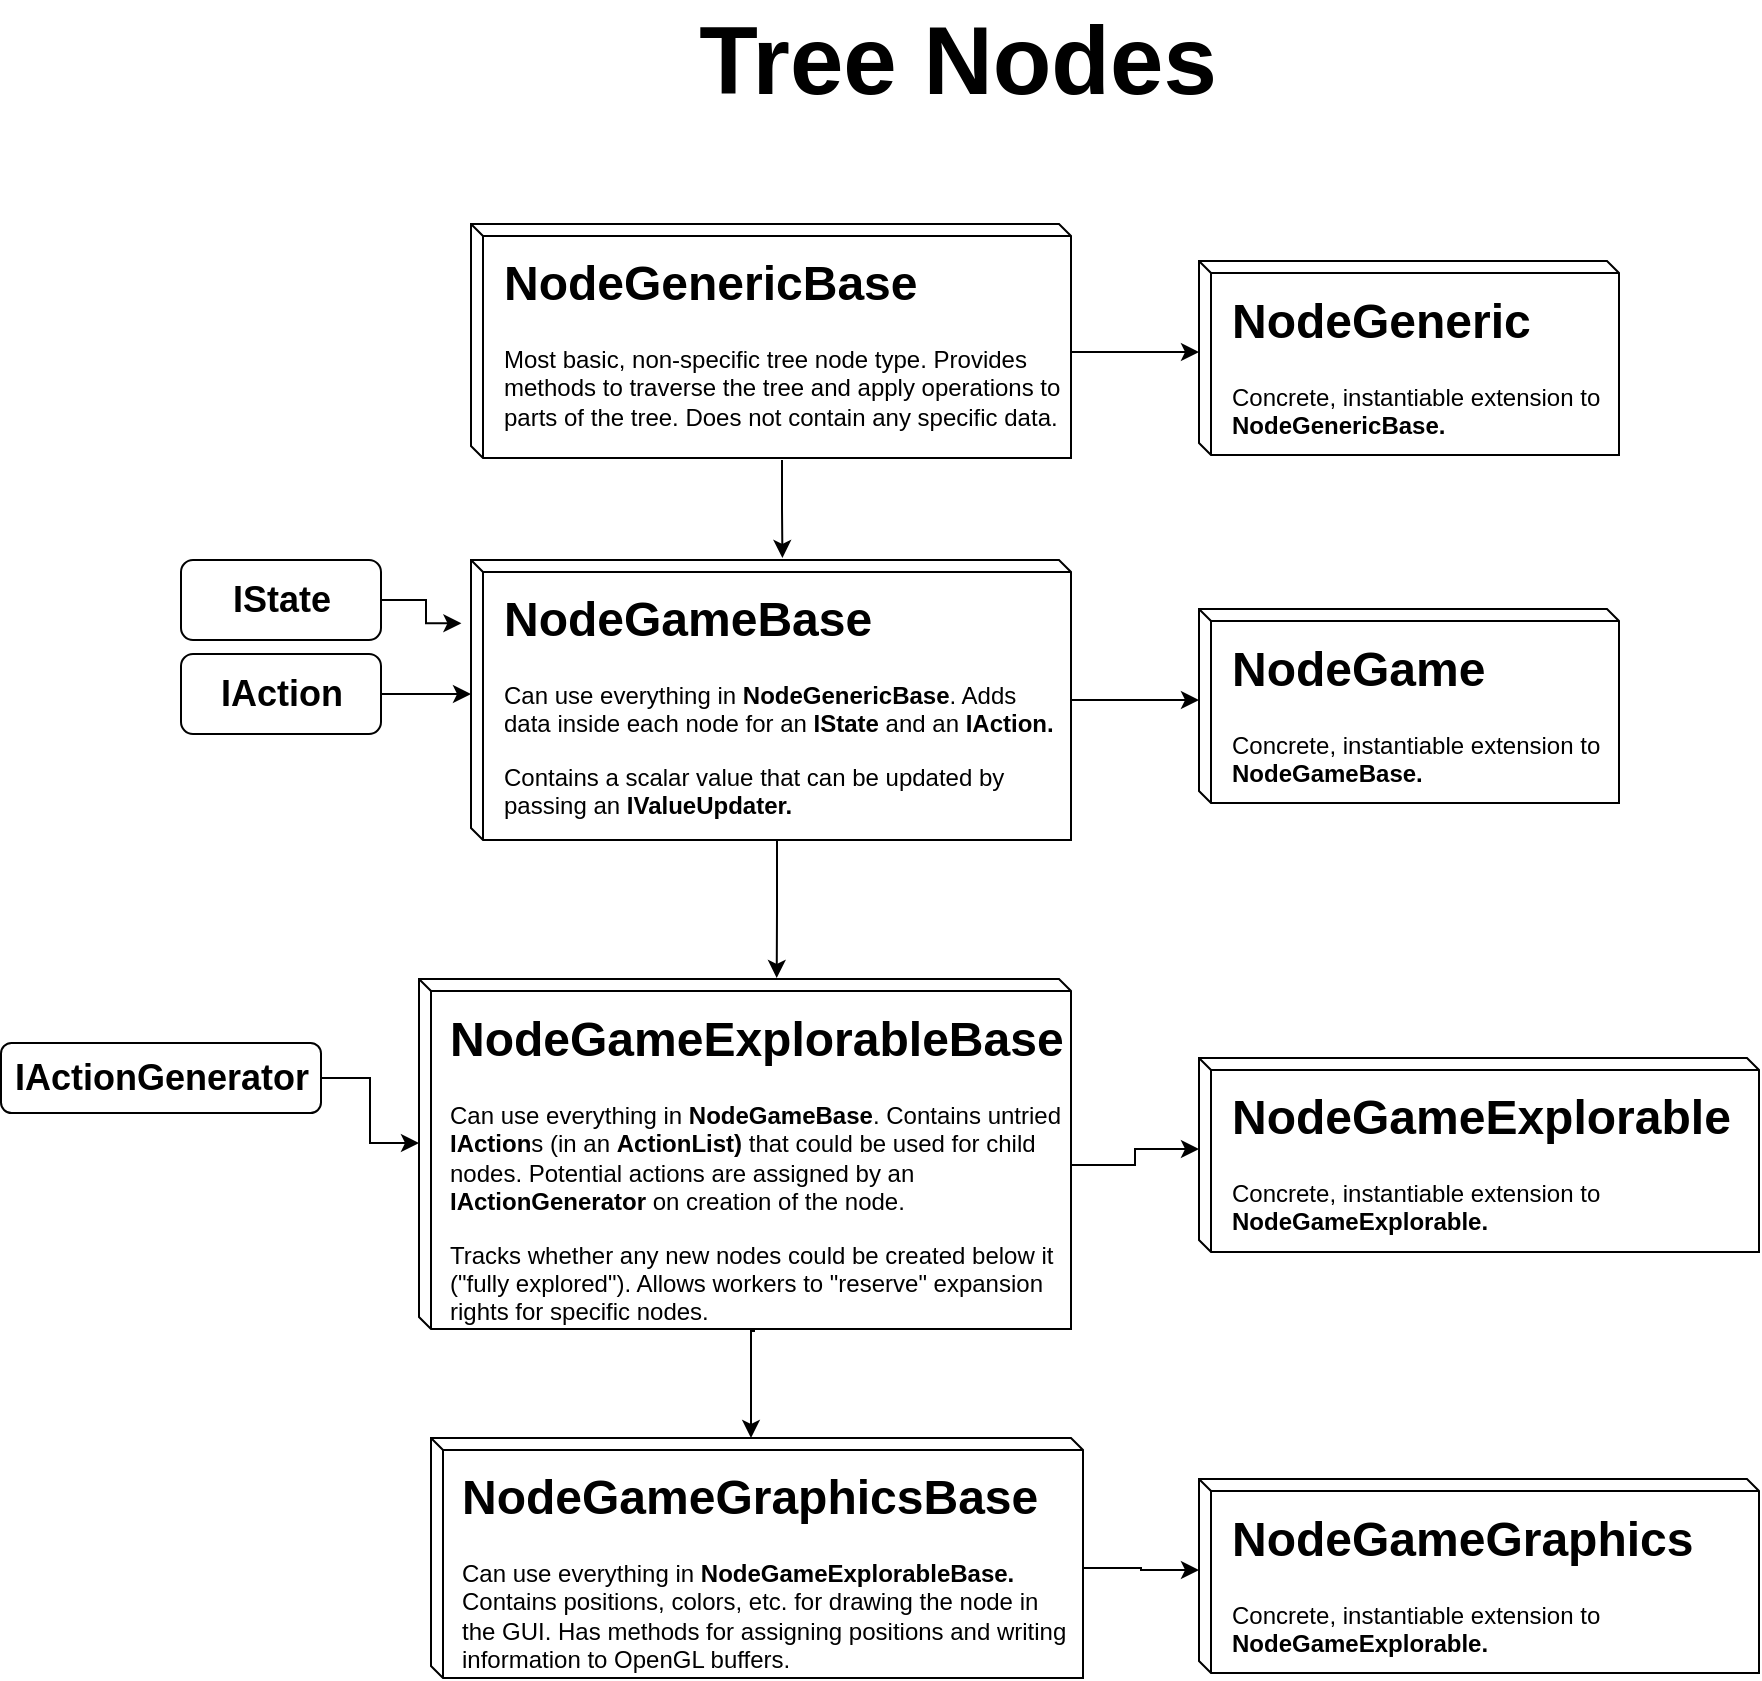 <mxfile version="11.2.4" type="device" pages="1"><diagram id="ZeabwltmMcX09_HT7YaN" name="Page-1"><mxGraphModel dx="3431" dy="3340" grid="1" gridSize="10" guides="1" tooltips="1" connect="1" arrows="1" fold="1" page="1" pageScale="1" pageWidth="291" pageHeight="413" math="0" shadow="0"><root><mxCell id="0"/><mxCell id="1" parent="0"/><mxCell id="GgHvTnJwA0BPT33r0-9e-1" style="edgeStyle=orthogonalEdgeStyle;rounded=0;orthogonalLoop=1;jettySize=auto;html=1;exitX=0;exitY=0;exitDx=153;exitDy=140;exitPerimeter=0;" edge="1" parent="1" source="GgHvTnJwA0BPT33r0-9e-2"><mxGeometry relative="1" as="geometry"><mxPoint x="233.357" y="564.0" as="targetPoint"/><mxPoint x="233.357" y="500.429" as="sourcePoint"/></mxGeometry></mxCell><mxCell id="GgHvTnJwA0BPT33r0-9e-2" value="" style="shape=cube;whiteSpace=wrap;html=1;boundedLbl=1;backgroundOutline=1;size=6;" vertex="1" parent="1"><mxGeometry x="80.5" y="355" width="300" height="140" as="geometry"/></mxCell><mxCell id="GgHvTnJwA0BPT33r0-9e-3" style="edgeStyle=orthogonalEdgeStyle;rounded=0;orthogonalLoop=1;jettySize=auto;html=1;exitX=1;exitY=0.5;exitDx=0;exitDy=0;entryX=0;entryY=0;entryDx=0;entryDy=45.5;entryPerimeter=0;" edge="1" parent="1" source="GgHvTnJwA0BPT33r0-9e-4" target="GgHvTnJwA0BPT33r0-9e-11"><mxGeometry relative="1" as="geometry"/></mxCell><mxCell id="GgHvTnJwA0BPT33r0-9e-4" value="&lt;h1&gt;NodeGameBase&lt;/h1&gt;&lt;p&gt;Can use everything in &lt;b&gt;NodeGenericBase&lt;/b&gt;. Adds data inside each node for an &lt;b&gt;IState &lt;/b&gt;and an &lt;b&gt;IAction.&lt;/b&gt;&lt;/p&gt;&lt;p&gt;Contains a scalar value that can be updated by passing an &lt;b&gt;IValueUpdater.&lt;/b&gt;&lt;/p&gt;&lt;p&gt;&lt;b&gt;&lt;br&gt;&lt;/b&gt;&lt;/p&gt;" style="text;html=1;strokeColor=none;fillColor=none;spacing=5;spacingTop=-20;whiteSpace=wrap;overflow=hidden;rounded=0;" vertex="1" parent="1"><mxGeometry x="91.5" y="365" width="289" height="120" as="geometry"/></mxCell><mxCell id="GgHvTnJwA0BPT33r0-9e-5" value="" style="shape=cube;whiteSpace=wrap;html=1;boundedLbl=1;backgroundOutline=1;size=6;" vertex="1" parent="1"><mxGeometry x="80.5" y="187" width="300" height="117" as="geometry"/></mxCell><mxCell id="GgHvTnJwA0BPT33r0-9e-6" style="edgeStyle=orthogonalEdgeStyle;rounded=0;orthogonalLoop=1;jettySize=auto;html=1;exitX=1;exitY=0.5;exitDx=0;exitDy=0;entryX=0;entryY=0;entryDx=0;entryDy=45.5;entryPerimeter=0;" edge="1" parent="1" source="GgHvTnJwA0BPT33r0-9e-8" target="GgHvTnJwA0BPT33r0-9e-9"><mxGeometry relative="1" as="geometry"/></mxCell><mxCell id="GgHvTnJwA0BPT33r0-9e-7" style="edgeStyle=orthogonalEdgeStyle;rounded=0;orthogonalLoop=1;jettySize=auto;html=1;exitX=0.5;exitY=1;exitDx=0;exitDy=0;" edge="1" parent="1" source="GgHvTnJwA0BPT33r0-9e-8"><mxGeometry relative="1" as="geometry"><mxPoint x="236.214" y="354.0" as="targetPoint"/></mxGeometry></mxCell><mxCell id="GgHvTnJwA0BPT33r0-9e-8" value="&lt;h1&gt;NodeGenericBase&lt;/h1&gt;&lt;p&gt;Most basic, non-specific tree node type. Provides methods to traverse the tree and apply operations to parts of the tree. Does not contain any specific data.&lt;/p&gt;&lt;p&gt;&lt;b&gt;&lt;br&gt;&lt;/b&gt;&lt;/p&gt;" style="text;html=1;strokeColor=none;fillColor=none;spacing=5;spacingTop=-20;whiteSpace=wrap;overflow=hidden;rounded=0;" vertex="1" parent="1"><mxGeometry x="91.5" y="197" width="289" height="108" as="geometry"/></mxCell><mxCell id="GgHvTnJwA0BPT33r0-9e-9" value="" style="shape=cube;whiteSpace=wrap;html=1;boundedLbl=1;backgroundOutline=1;size=6;" vertex="1" parent="1"><mxGeometry x="444.5" y="205.5" width="210" height="97" as="geometry"/></mxCell><mxCell id="GgHvTnJwA0BPT33r0-9e-10" value="&lt;h1&gt;NodeGeneric&lt;/h1&gt;&lt;p&gt;Concrete, instantiable extension to &lt;b&gt;NodeGenericBase.&lt;/b&gt;&lt;/p&gt;&lt;p&gt;&lt;b&gt;&lt;br&gt;&lt;/b&gt;&lt;/p&gt;" style="text;html=1;strokeColor=none;fillColor=none;spacing=5;spacingTop=-20;whiteSpace=wrap;overflow=hidden;rounded=0;" vertex="1" parent="1"><mxGeometry x="455.5" y="215.5" width="209" height="87" as="geometry"/></mxCell><mxCell id="GgHvTnJwA0BPT33r0-9e-11" value="" style="shape=cube;whiteSpace=wrap;html=1;boundedLbl=1;backgroundOutline=1;size=6;" vertex="1" parent="1"><mxGeometry x="444.5" y="379.5" width="210" height="97" as="geometry"/></mxCell><mxCell id="GgHvTnJwA0BPT33r0-9e-12" value="&lt;h1&gt;NodeGame&lt;/h1&gt;&lt;p&gt;Concrete, instantiable extension to &lt;b&gt;NodeGameBase.&lt;/b&gt;&lt;/p&gt;&lt;p&gt;&lt;b&gt;&lt;br&gt;&lt;/b&gt;&lt;/p&gt;" style="text;html=1;strokeColor=none;fillColor=none;spacing=5;spacingTop=-20;whiteSpace=wrap;overflow=hidden;rounded=0;" vertex="1" parent="1"><mxGeometry x="455.5" y="389.5" width="209" height="87" as="geometry"/></mxCell><mxCell id="GgHvTnJwA0BPT33r0-9e-13" value="" style="shape=cube;whiteSpace=wrap;html=1;boundedLbl=1;backgroundOutline=1;size=6;" vertex="1" parent="1"><mxGeometry x="54.5" y="564.5" width="326" height="175" as="geometry"/></mxCell><mxCell id="GgHvTnJwA0BPT33r0-9e-14" style="edgeStyle=orthogonalEdgeStyle;rounded=0;orthogonalLoop=1;jettySize=auto;html=1;exitX=1;exitY=0.5;exitDx=0;exitDy=0;entryX=0;entryY=0;entryDx=0;entryDy=45.5;entryPerimeter=0;" edge="1" parent="1" source="GgHvTnJwA0BPT33r0-9e-16" target="GgHvTnJwA0BPT33r0-9e-17"><mxGeometry relative="1" as="geometry"/></mxCell><mxCell id="GgHvTnJwA0BPT33r0-9e-15" style="edgeStyle=orthogonalEdgeStyle;rounded=0;orthogonalLoop=1;jettySize=auto;html=1;exitX=0.5;exitY=1;exitDx=0;exitDy=0;entryX=0;entryY=0;entryDx=160;entryDy=0;entryPerimeter=0;" edge="1" parent="1" source="GgHvTnJwA0BPT33r0-9e-16" target="GgHvTnJwA0BPT33r0-9e-19"><mxGeometry relative="1" as="geometry"><mxPoint x="222.5" y="789.5" as="targetPoint"/><Array as="points"><mxPoint x="220.5" y="740.5"/></Array></mxGeometry></mxCell><mxCell id="GgHvTnJwA0BPT33r0-9e-16" value="&lt;h1&gt;NodeGameExplorableBase&lt;/h1&gt;&lt;p&gt;Can use everything in &lt;b&gt;NodeGameBase&lt;/b&gt;. Contains untried &lt;b&gt;IAction&lt;/b&gt;s (in an &lt;b&gt;ActionList)&amp;nbsp;&lt;/b&gt;that could be used for child nodes. Potential actions are assigned by an &lt;b&gt;IActionGenerator&lt;/b&gt;&amp;nbsp;on creation of the node.&amp;nbsp;&lt;/p&gt;&lt;p&gt;Tracks whether any new nodes could be created below it (&quot;fully explored&quot;). Allows workers to &quot;reserve&quot; expansion rights for specific nodes.&lt;/p&gt;&lt;p&gt;&lt;b&gt;&lt;br&gt;&lt;/b&gt;&lt;/p&gt;" style="text;html=1;strokeColor=none;fillColor=none;spacing=5;spacingTop=-20;whiteSpace=wrap;overflow=hidden;rounded=0;" vertex="1" parent="1"><mxGeometry x="64.5" y="574.5" width="316" height="166" as="geometry"/></mxCell><mxCell id="GgHvTnJwA0BPT33r0-9e-17" value="" style="shape=cube;whiteSpace=wrap;html=1;boundedLbl=1;backgroundOutline=1;size=6;" vertex="1" parent="1"><mxGeometry x="444.5" y="604" width="280" height="97" as="geometry"/></mxCell><mxCell id="GgHvTnJwA0BPT33r0-9e-18" value="&lt;h1&gt;NodeGameExplorable&lt;/h1&gt;&lt;p&gt;Concrete, instantiable extension to &lt;b&gt;NodeGameExplorable.&lt;/b&gt;&lt;/p&gt;&lt;p&gt;&lt;b&gt;&lt;br&gt;&lt;/b&gt;&lt;/p&gt;" style="text;html=1;strokeColor=none;fillColor=none;spacing=5;spacingTop=-20;whiteSpace=wrap;overflow=hidden;rounded=0;" vertex="1" parent="1"><mxGeometry x="455.5" y="614" width="269" height="87" as="geometry"/></mxCell><mxCell id="GgHvTnJwA0BPT33r0-9e-19" value="" style="shape=cube;whiteSpace=wrap;html=1;boundedLbl=1;backgroundOutline=1;size=6;" vertex="1" parent="1"><mxGeometry x="60.5" y="794" width="326" height="120" as="geometry"/></mxCell><mxCell id="GgHvTnJwA0BPT33r0-9e-20" style="edgeStyle=orthogonalEdgeStyle;rounded=0;orthogonalLoop=1;jettySize=auto;html=1;exitX=1;exitY=0.5;exitDx=0;exitDy=0;entryX=0;entryY=0;entryDx=0;entryDy=45.5;entryPerimeter=0;" edge="1" parent="1" source="GgHvTnJwA0BPT33r0-9e-21" target="GgHvTnJwA0BPT33r0-9e-22"><mxGeometry relative="1" as="geometry"/></mxCell><mxCell id="GgHvTnJwA0BPT33r0-9e-21" value="&lt;h1&gt;NodeGameGraphicsBase&lt;/h1&gt;&lt;p&gt;Can use everything in &lt;b&gt;NodeGameExplorableBase. &lt;/b&gt;Contains positions, colors, etc. for drawing the node in the GUI. Has methods for assigning positions and writing information to OpenGL buffers.&lt;span&gt;&amp;nbsp;&lt;/span&gt;&lt;/p&gt;&lt;p&gt;&lt;b&gt;&lt;br&gt;&lt;/b&gt;&lt;/p&gt;" style="text;html=1;strokeColor=none;fillColor=none;spacing=5;spacingTop=-20;whiteSpace=wrap;overflow=hidden;rounded=0;" vertex="1" parent="1"><mxGeometry x="70.5" y="804" width="316" height="110" as="geometry"/></mxCell><mxCell id="GgHvTnJwA0BPT33r0-9e-22" value="" style="shape=cube;whiteSpace=wrap;html=1;boundedLbl=1;backgroundOutline=1;size=6;" vertex="1" parent="1"><mxGeometry x="444.5" y="814.5" width="280" height="97" as="geometry"/></mxCell><mxCell id="GgHvTnJwA0BPT33r0-9e-23" value="&lt;h1&gt;NodeGameGraphics&lt;/h1&gt;&lt;p&gt;Concrete, instantiable extension to &lt;b&gt;NodeGameExplorable.&lt;/b&gt;&lt;/p&gt;&lt;p&gt;&lt;b&gt;&lt;br&gt;&lt;/b&gt;&lt;/p&gt;" style="text;html=1;strokeColor=none;fillColor=none;spacing=5;spacingTop=-20;whiteSpace=wrap;overflow=hidden;rounded=0;" vertex="1" parent="1"><mxGeometry x="455.5" y="824.5" width="269" height="87" as="geometry"/></mxCell><mxCell id="GgHvTnJwA0BPT33r0-9e-24" value="&lt;font style=&quot;font-size: 48px&quot;&gt;&lt;b&gt;Tree Nodes&lt;/b&gt;&lt;/font&gt;" style="text;html=1;strokeColor=none;fillColor=none;align=center;verticalAlign=middle;whiteSpace=wrap;rounded=0;" vertex="1" parent="1"><mxGeometry x="188.5" y="79.5" width="270" height="50" as="geometry"/></mxCell><mxCell id="GgHvTnJwA0BPT33r0-9e-25" style="edgeStyle=orthogonalEdgeStyle;rounded=0;orthogonalLoop=1;jettySize=auto;html=1;exitX=1;exitY=0.5;exitDx=0;exitDy=0;entryX=-0.016;entryY=0.226;entryDx=0;entryDy=0;entryPerimeter=0;" edge="1" parent="1" source="GgHvTnJwA0BPT33r0-9e-26" target="GgHvTnJwA0BPT33r0-9e-2"><mxGeometry relative="1" as="geometry"/></mxCell><mxCell id="GgHvTnJwA0BPT33r0-9e-26" value="&lt;font style=&quot;font-size: 18px&quot;&gt;&lt;b&gt;IState&lt;/b&gt;&lt;/font&gt;" style="rounded=1;whiteSpace=wrap;html=1;" vertex="1" parent="1"><mxGeometry x="-64.5" y="355" width="100" height="40" as="geometry"/></mxCell><mxCell id="GgHvTnJwA0BPT33r0-9e-27" style="edgeStyle=orthogonalEdgeStyle;rounded=0;orthogonalLoop=1;jettySize=auto;html=1;exitX=1;exitY=0.5;exitDx=0;exitDy=0;entryX=0;entryY=0;entryDx=0;entryDy=67;entryPerimeter=0;" edge="1" parent="1" source="GgHvTnJwA0BPT33r0-9e-28" target="GgHvTnJwA0BPT33r0-9e-2"><mxGeometry relative="1" as="geometry"/></mxCell><mxCell id="GgHvTnJwA0BPT33r0-9e-28" value="&lt;font style=&quot;font-size: 18px&quot;&gt;&lt;b&gt;IAction&lt;/b&gt;&lt;/font&gt;" style="rounded=1;whiteSpace=wrap;html=1;" vertex="1" parent="1"><mxGeometry x="-64.5" y="402" width="100" height="40" as="geometry"/></mxCell><mxCell id="GgHvTnJwA0BPT33r0-9e-29" style="edgeStyle=orthogonalEdgeStyle;rounded=0;orthogonalLoop=1;jettySize=auto;html=1;exitX=1;exitY=0.5;exitDx=0;exitDy=0;entryX=0;entryY=0;entryDx=0;entryDy=82;entryPerimeter=0;" edge="1" parent="1" source="GgHvTnJwA0BPT33r0-9e-30" target="GgHvTnJwA0BPT33r0-9e-13"><mxGeometry relative="1" as="geometry"/></mxCell><mxCell id="GgHvTnJwA0BPT33r0-9e-30" value="&lt;font style=&quot;font-size: 18px&quot;&gt;&lt;b&gt;IActionGenerator&lt;/b&gt;&lt;/font&gt;" style="rounded=1;whiteSpace=wrap;html=1;" vertex="1" parent="1"><mxGeometry x="-154.5" y="596.5" width="160" height="35" as="geometry"/></mxCell></root></mxGraphModel></diagram></mxfile>